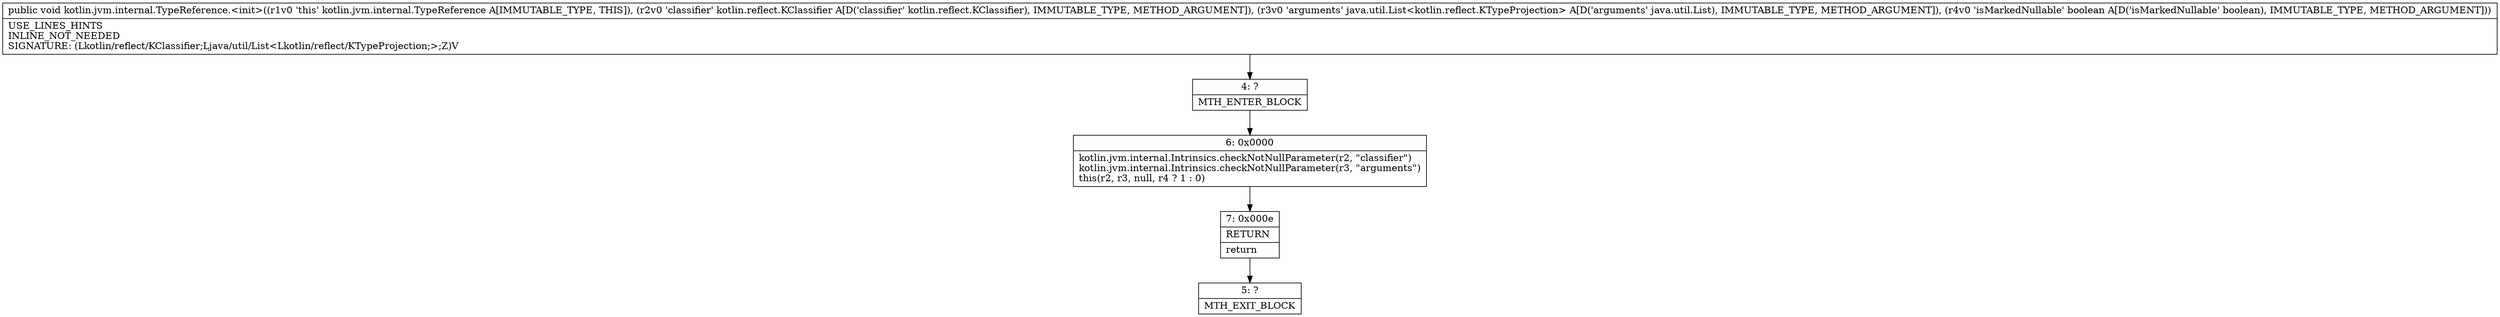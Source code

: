 digraph "CFG forkotlin.jvm.internal.TypeReference.\<init\>(Lkotlin\/reflect\/KClassifier;Ljava\/util\/List;Z)V" {
Node_4 [shape=record,label="{4\:\ ?|MTH_ENTER_BLOCK\l}"];
Node_6 [shape=record,label="{6\:\ 0x0000|kotlin.jvm.internal.Intrinsics.checkNotNullParameter(r2, \"classifier\")\lkotlin.jvm.internal.Intrinsics.checkNotNullParameter(r3, \"arguments\")\lthis(r2, r3, null, r4 ? 1 : 0)\l}"];
Node_7 [shape=record,label="{7\:\ 0x000e|RETURN\l|return\l}"];
Node_5 [shape=record,label="{5\:\ ?|MTH_EXIT_BLOCK\l}"];
MethodNode[shape=record,label="{public void kotlin.jvm.internal.TypeReference.\<init\>((r1v0 'this' kotlin.jvm.internal.TypeReference A[IMMUTABLE_TYPE, THIS]), (r2v0 'classifier' kotlin.reflect.KClassifier A[D('classifier' kotlin.reflect.KClassifier), IMMUTABLE_TYPE, METHOD_ARGUMENT]), (r3v0 'arguments' java.util.List\<kotlin.reflect.KTypeProjection\> A[D('arguments' java.util.List), IMMUTABLE_TYPE, METHOD_ARGUMENT]), (r4v0 'isMarkedNullable' boolean A[D('isMarkedNullable' boolean), IMMUTABLE_TYPE, METHOD_ARGUMENT]))  | USE_LINES_HINTS\lINLINE_NOT_NEEDED\lSIGNATURE: (Lkotlin\/reflect\/KClassifier;Ljava\/util\/List\<Lkotlin\/reflect\/KTypeProjection;\>;Z)V\l}"];
MethodNode -> Node_4;Node_4 -> Node_6;
Node_6 -> Node_7;
Node_7 -> Node_5;
}

